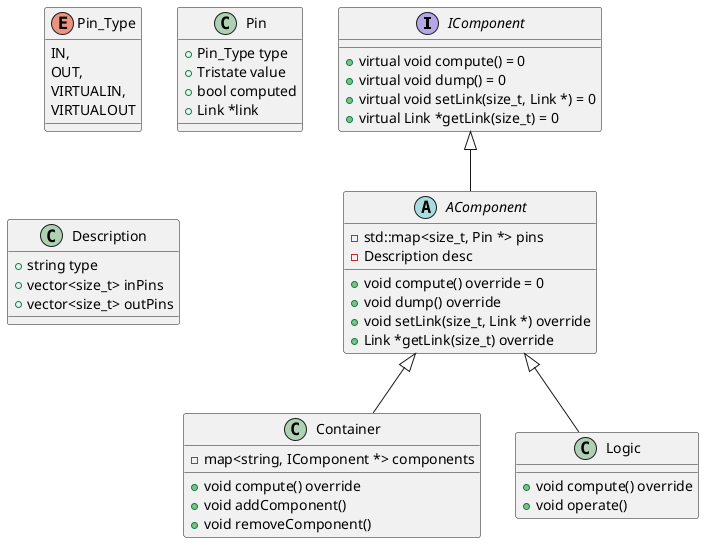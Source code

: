 @startuml

interface IComponent {
    + virtual void compute() = 0
    + virtual void dump() = 0
    + virtual void setLink(size_t, Link *) = 0
    + virtual Link *getLink(size_t) = 0
}

abstract AComponent {
    + void compute() override = 0
    + void dump() override
    + void setLink(size_t, Link *) override
    + Link *getLink(size_t) override
    - std::map<size_t, Pin *> pins
    - Description desc
}

class Container {
    + void compute() override
    + void addComponent()
    + void removeComponent()
    - map<string, IComponent *> components
}

class Logic {
    + void compute() override
    + void operate()
}

enum Pin_Type {
    IN,
    OUT,
    VIRTUALIN,
    VIRTUALOUT
}

class Pin {
    + Pin_Type type
    + Tristate value
    + bool computed
    + Link *link
}

class Description {
    + string type
    + vector<size_t> inPins
    + vector<size_t> outPins
}



IComponent <|-- AComponent
AComponent <|-- Container
AComponent <|-- Logic

@enduml